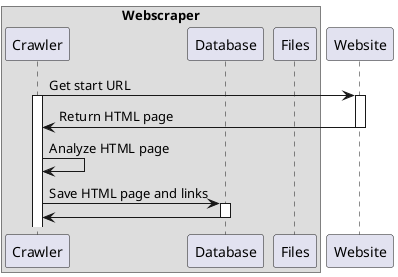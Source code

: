 @startuml

box "Webscraper"
  participant Crawler
  participant Database
  participant Files
end box
participant Website


Crawler -> Website ++: Get start URL
activate Crawler
Crawler <- Website --: Return HTML page
Crawler -> Crawler: Analyze HTML page
Crawler -> Database ++: Save HTML page and links
Crawler <- Database --

@enduml
